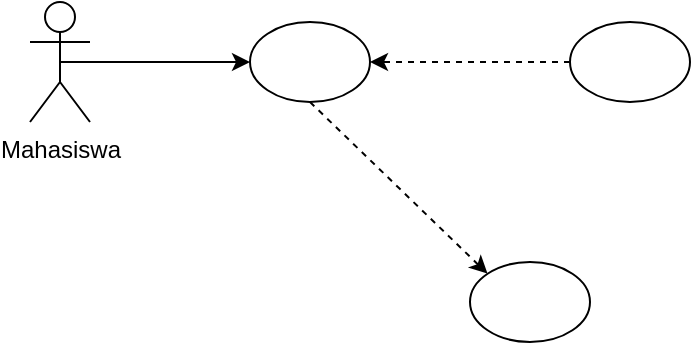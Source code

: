<mxfile version="22.1.4" type="github">
  <diagram name="Page-1" id="58cdce13-f638-feb5-8d6f-7d28b1aa9fa0">
    <mxGraphModel dx="629" dy="337" grid="1" gridSize="10" guides="1" tooltips="1" connect="1" arrows="1" fold="1" page="1" pageScale="1" pageWidth="1100" pageHeight="850" background="none" math="0" shadow="0">
      <root>
        <mxCell id="0" />
        <mxCell id="1" parent="0" />
        <mxCell id="TCzMS_t7cWbb2HNnx9H6-1" value="Mahasiswa" style="shape=umlActor;verticalLabelPosition=bottom;verticalAlign=top;html=1;outlineConnect=0;" vertex="1" parent="1">
          <mxGeometry x="620" y="380" width="30" height="60" as="geometry" />
        </mxCell>
        <mxCell id="TCzMS_t7cWbb2HNnx9H6-5" value="" style="endArrow=classic;html=1;rounded=0;exitX=0.5;exitY=0.5;exitDx=0;exitDy=0;exitPerimeter=0;" edge="1" parent="1" source="TCzMS_t7cWbb2HNnx9H6-1" target="TCzMS_t7cWbb2HNnx9H6-6">
          <mxGeometry width="50" height="50" relative="1" as="geometry">
            <mxPoint x="580" y="460" as="sourcePoint" />
            <mxPoint x="730" y="410" as="targetPoint" />
          </mxGeometry>
        </mxCell>
        <mxCell id="TCzMS_t7cWbb2HNnx9H6-6" value="" style="ellipse;whiteSpace=wrap;html=1;" vertex="1" parent="1">
          <mxGeometry x="730" y="390" width="60" height="40" as="geometry" />
        </mxCell>
        <mxCell id="TCzMS_t7cWbb2HNnx9H6-8" value="" style="ellipse;whiteSpace=wrap;html=1;" vertex="1" parent="1">
          <mxGeometry x="890" y="390" width="60" height="40" as="geometry" />
        </mxCell>
        <mxCell id="TCzMS_t7cWbb2HNnx9H6-9" value="" style="endArrow=classic;html=1;rounded=0;exitX=0;exitY=0.5;exitDx=0;exitDy=0;entryX=1;entryY=0.5;entryDx=0;entryDy=0;dashed=1;" edge="1" parent="1" source="TCzMS_t7cWbb2HNnx9H6-8" target="TCzMS_t7cWbb2HNnx9H6-6">
          <mxGeometry width="50" height="50" relative="1" as="geometry">
            <mxPoint x="740" y="470" as="sourcePoint" />
            <mxPoint x="790" y="420" as="targetPoint" />
          </mxGeometry>
        </mxCell>
        <mxCell id="TCzMS_t7cWbb2HNnx9H6-10" value="" style="ellipse;whiteSpace=wrap;html=1;" vertex="1" parent="1">
          <mxGeometry x="840" y="510" width="60" height="40" as="geometry" />
        </mxCell>
        <mxCell id="TCzMS_t7cWbb2HNnx9H6-11" value="" style="endArrow=classic;html=1;rounded=0;exitX=0.5;exitY=1;exitDx=0;exitDy=0;entryX=0;entryY=0;entryDx=0;entryDy=0;dashed=1;" edge="1" parent="1" source="TCzMS_t7cWbb2HNnx9H6-6" target="TCzMS_t7cWbb2HNnx9H6-10">
          <mxGeometry width="50" height="50" relative="1" as="geometry">
            <mxPoint x="900" y="420" as="sourcePoint" />
            <mxPoint x="800" y="420" as="targetPoint" />
          </mxGeometry>
        </mxCell>
      </root>
    </mxGraphModel>
  </diagram>
</mxfile>
